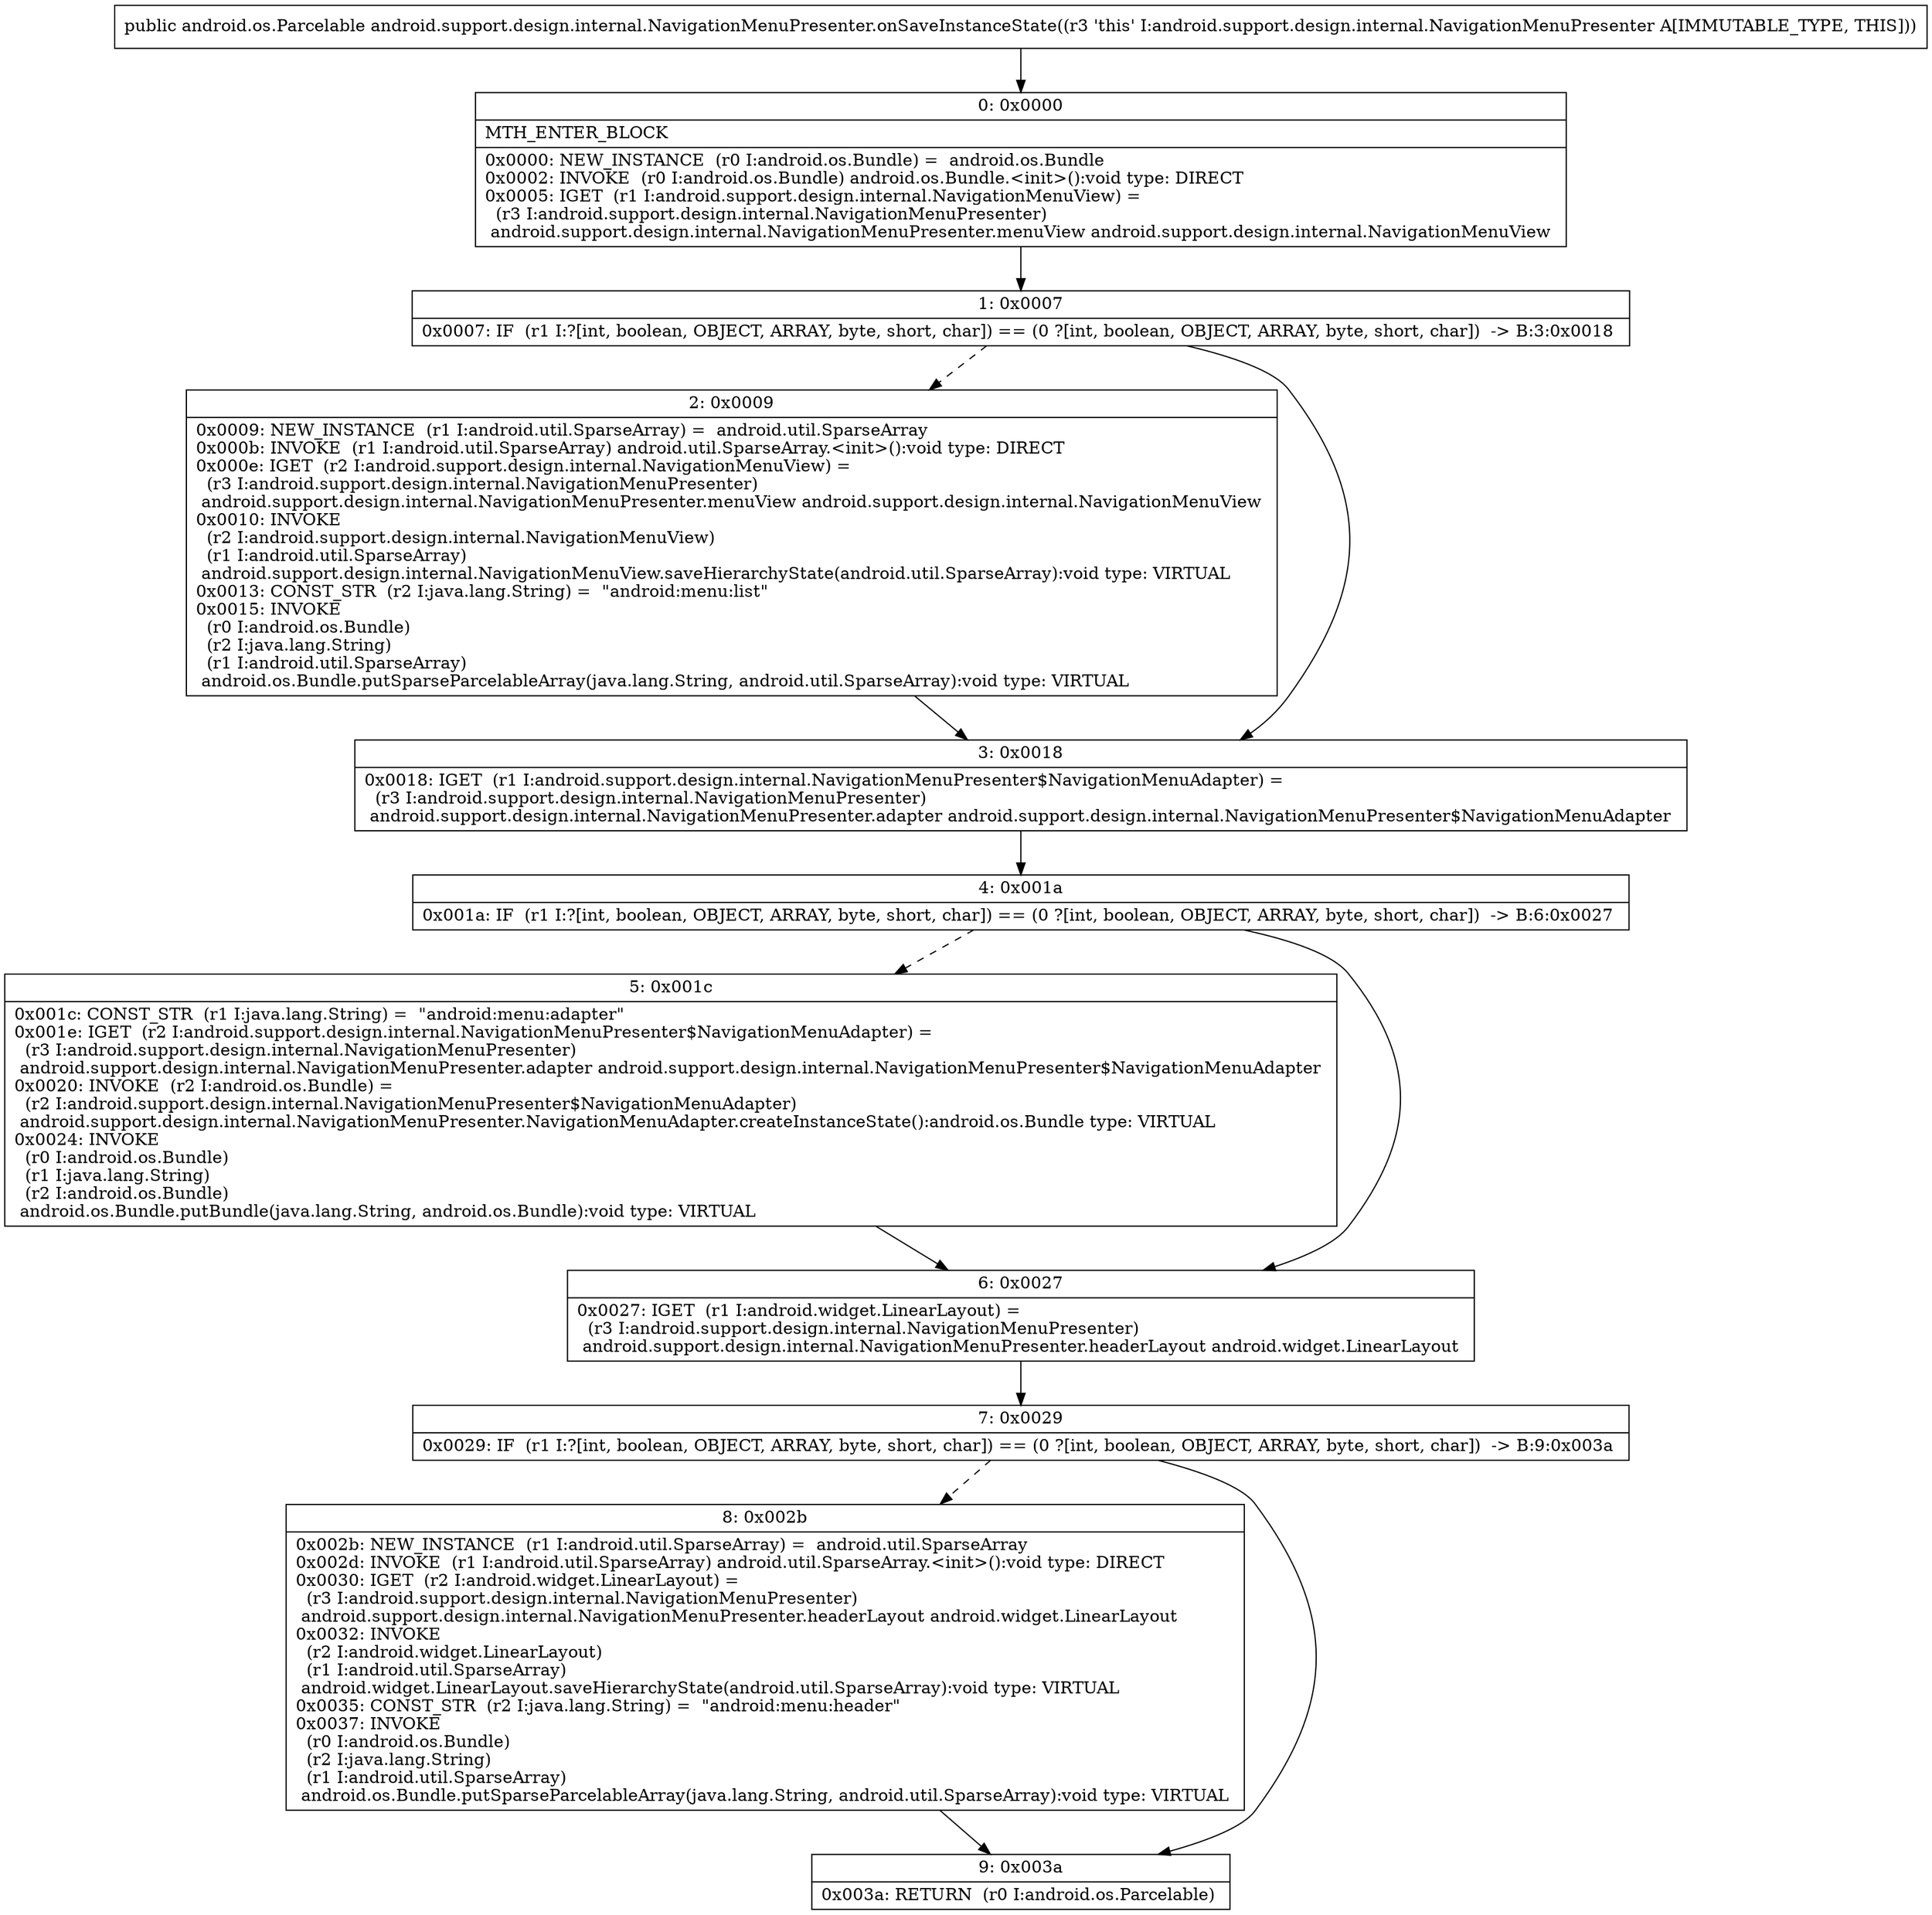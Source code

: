 digraph "CFG forandroid.support.design.internal.NavigationMenuPresenter.onSaveInstanceState()Landroid\/os\/Parcelable;" {
Node_0 [shape=record,label="{0\:\ 0x0000|MTH_ENTER_BLOCK\l|0x0000: NEW_INSTANCE  (r0 I:android.os.Bundle) =  android.os.Bundle \l0x0002: INVOKE  (r0 I:android.os.Bundle) android.os.Bundle.\<init\>():void type: DIRECT \l0x0005: IGET  (r1 I:android.support.design.internal.NavigationMenuView) = \l  (r3 I:android.support.design.internal.NavigationMenuPresenter)\l android.support.design.internal.NavigationMenuPresenter.menuView android.support.design.internal.NavigationMenuView \l}"];
Node_1 [shape=record,label="{1\:\ 0x0007|0x0007: IF  (r1 I:?[int, boolean, OBJECT, ARRAY, byte, short, char]) == (0 ?[int, boolean, OBJECT, ARRAY, byte, short, char])  \-\> B:3:0x0018 \l}"];
Node_2 [shape=record,label="{2\:\ 0x0009|0x0009: NEW_INSTANCE  (r1 I:android.util.SparseArray) =  android.util.SparseArray \l0x000b: INVOKE  (r1 I:android.util.SparseArray) android.util.SparseArray.\<init\>():void type: DIRECT \l0x000e: IGET  (r2 I:android.support.design.internal.NavigationMenuView) = \l  (r3 I:android.support.design.internal.NavigationMenuPresenter)\l android.support.design.internal.NavigationMenuPresenter.menuView android.support.design.internal.NavigationMenuView \l0x0010: INVOKE  \l  (r2 I:android.support.design.internal.NavigationMenuView)\l  (r1 I:android.util.SparseArray)\l android.support.design.internal.NavigationMenuView.saveHierarchyState(android.util.SparseArray):void type: VIRTUAL \l0x0013: CONST_STR  (r2 I:java.lang.String) =  \"android:menu:list\" \l0x0015: INVOKE  \l  (r0 I:android.os.Bundle)\l  (r2 I:java.lang.String)\l  (r1 I:android.util.SparseArray)\l android.os.Bundle.putSparseParcelableArray(java.lang.String, android.util.SparseArray):void type: VIRTUAL \l}"];
Node_3 [shape=record,label="{3\:\ 0x0018|0x0018: IGET  (r1 I:android.support.design.internal.NavigationMenuPresenter$NavigationMenuAdapter) = \l  (r3 I:android.support.design.internal.NavigationMenuPresenter)\l android.support.design.internal.NavigationMenuPresenter.adapter android.support.design.internal.NavigationMenuPresenter$NavigationMenuAdapter \l}"];
Node_4 [shape=record,label="{4\:\ 0x001a|0x001a: IF  (r1 I:?[int, boolean, OBJECT, ARRAY, byte, short, char]) == (0 ?[int, boolean, OBJECT, ARRAY, byte, short, char])  \-\> B:6:0x0027 \l}"];
Node_5 [shape=record,label="{5\:\ 0x001c|0x001c: CONST_STR  (r1 I:java.lang.String) =  \"android:menu:adapter\" \l0x001e: IGET  (r2 I:android.support.design.internal.NavigationMenuPresenter$NavigationMenuAdapter) = \l  (r3 I:android.support.design.internal.NavigationMenuPresenter)\l android.support.design.internal.NavigationMenuPresenter.adapter android.support.design.internal.NavigationMenuPresenter$NavigationMenuAdapter \l0x0020: INVOKE  (r2 I:android.os.Bundle) = \l  (r2 I:android.support.design.internal.NavigationMenuPresenter$NavigationMenuAdapter)\l android.support.design.internal.NavigationMenuPresenter.NavigationMenuAdapter.createInstanceState():android.os.Bundle type: VIRTUAL \l0x0024: INVOKE  \l  (r0 I:android.os.Bundle)\l  (r1 I:java.lang.String)\l  (r2 I:android.os.Bundle)\l android.os.Bundle.putBundle(java.lang.String, android.os.Bundle):void type: VIRTUAL \l}"];
Node_6 [shape=record,label="{6\:\ 0x0027|0x0027: IGET  (r1 I:android.widget.LinearLayout) = \l  (r3 I:android.support.design.internal.NavigationMenuPresenter)\l android.support.design.internal.NavigationMenuPresenter.headerLayout android.widget.LinearLayout \l}"];
Node_7 [shape=record,label="{7\:\ 0x0029|0x0029: IF  (r1 I:?[int, boolean, OBJECT, ARRAY, byte, short, char]) == (0 ?[int, boolean, OBJECT, ARRAY, byte, short, char])  \-\> B:9:0x003a \l}"];
Node_8 [shape=record,label="{8\:\ 0x002b|0x002b: NEW_INSTANCE  (r1 I:android.util.SparseArray) =  android.util.SparseArray \l0x002d: INVOKE  (r1 I:android.util.SparseArray) android.util.SparseArray.\<init\>():void type: DIRECT \l0x0030: IGET  (r2 I:android.widget.LinearLayout) = \l  (r3 I:android.support.design.internal.NavigationMenuPresenter)\l android.support.design.internal.NavigationMenuPresenter.headerLayout android.widget.LinearLayout \l0x0032: INVOKE  \l  (r2 I:android.widget.LinearLayout)\l  (r1 I:android.util.SparseArray)\l android.widget.LinearLayout.saveHierarchyState(android.util.SparseArray):void type: VIRTUAL \l0x0035: CONST_STR  (r2 I:java.lang.String) =  \"android:menu:header\" \l0x0037: INVOKE  \l  (r0 I:android.os.Bundle)\l  (r2 I:java.lang.String)\l  (r1 I:android.util.SparseArray)\l android.os.Bundle.putSparseParcelableArray(java.lang.String, android.util.SparseArray):void type: VIRTUAL \l}"];
Node_9 [shape=record,label="{9\:\ 0x003a|0x003a: RETURN  (r0 I:android.os.Parcelable) \l}"];
MethodNode[shape=record,label="{public android.os.Parcelable android.support.design.internal.NavigationMenuPresenter.onSaveInstanceState((r3 'this' I:android.support.design.internal.NavigationMenuPresenter A[IMMUTABLE_TYPE, THIS])) }"];
MethodNode -> Node_0;
Node_0 -> Node_1;
Node_1 -> Node_2[style=dashed];
Node_1 -> Node_3;
Node_2 -> Node_3;
Node_3 -> Node_4;
Node_4 -> Node_5[style=dashed];
Node_4 -> Node_6;
Node_5 -> Node_6;
Node_6 -> Node_7;
Node_7 -> Node_8[style=dashed];
Node_7 -> Node_9;
Node_8 -> Node_9;
}

